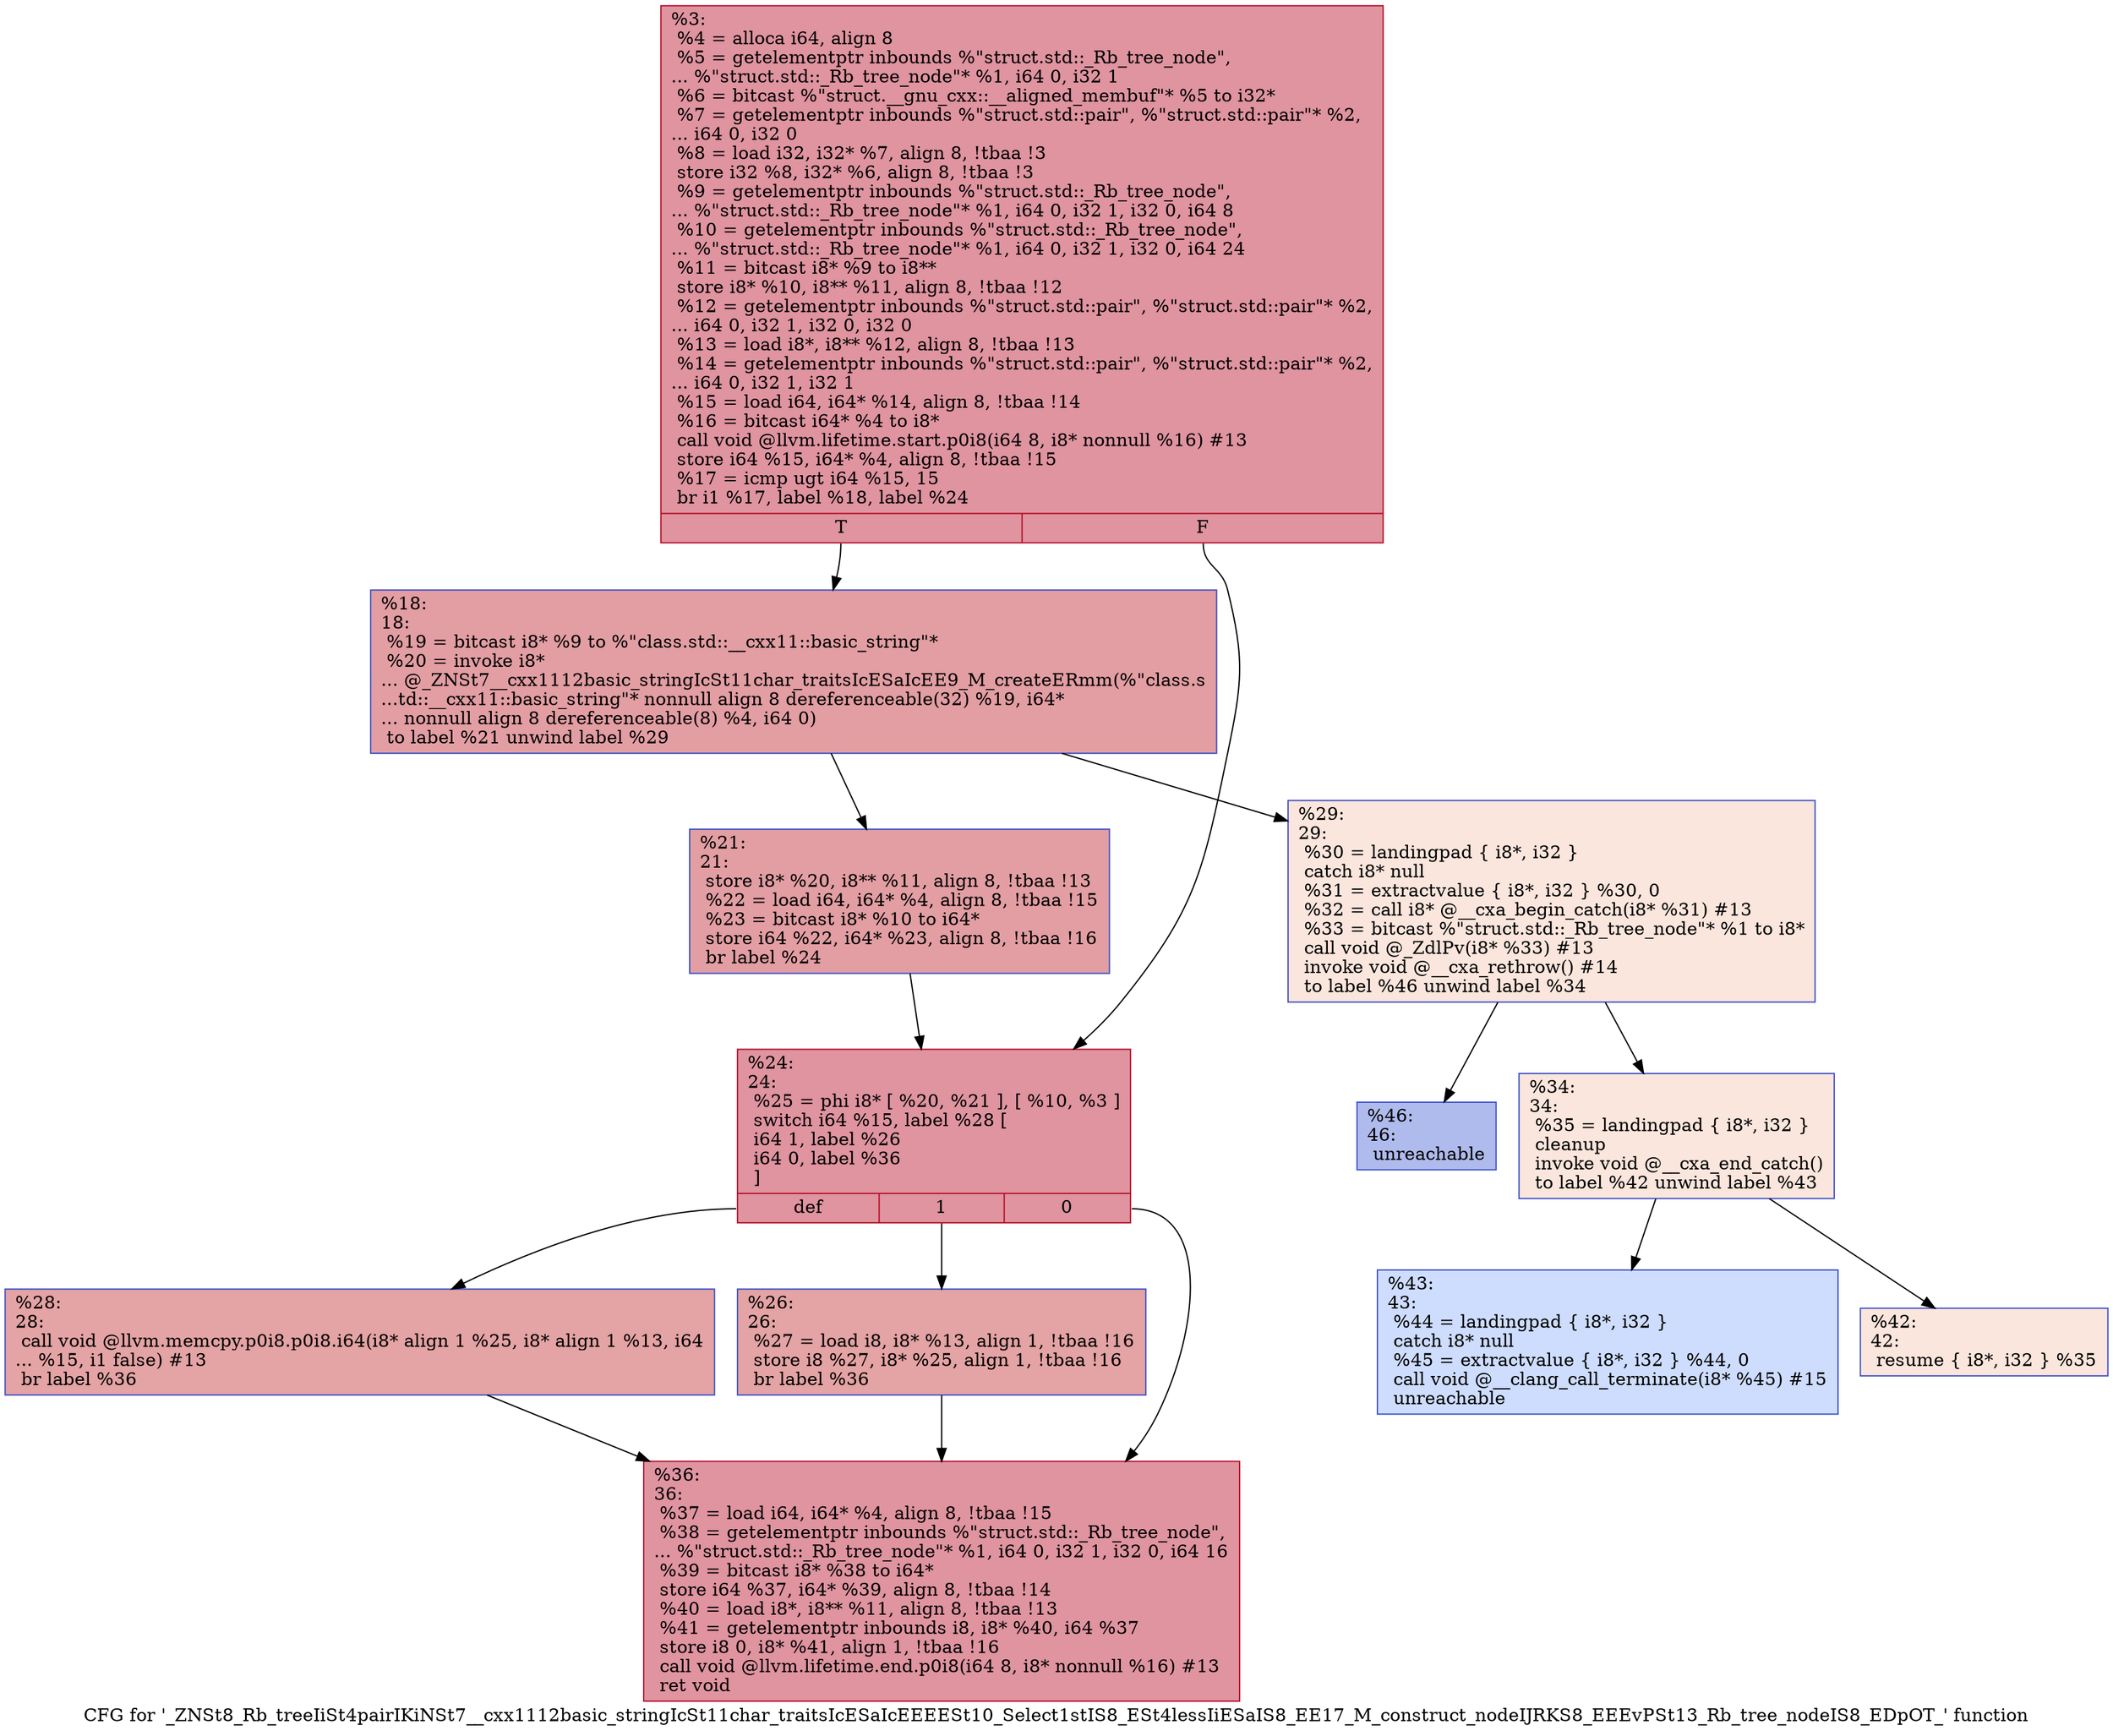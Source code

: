 digraph "CFG for '_ZNSt8_Rb_treeIiSt4pairIKiNSt7__cxx1112basic_stringIcSt11char_traitsIcESaIcEEEESt10_Select1stIS8_ESt4lessIiESaIS8_EE17_M_construct_nodeIJRKS8_EEEvPSt13_Rb_tree_nodeIS8_EDpOT_' function" {
	label="CFG for '_ZNSt8_Rb_treeIiSt4pairIKiNSt7__cxx1112basic_stringIcSt11char_traitsIcESaIcEEEESt10_Select1stIS8_ESt4lessIiESaIS8_EE17_M_construct_nodeIJRKS8_EEEvPSt13_Rb_tree_nodeIS8_EDpOT_' function";

	Node0x564973d0af60 [shape=record,color="#b70d28ff", style=filled, fillcolor="#b70d2870",label="{%3:\l  %4 = alloca i64, align 8\l  %5 = getelementptr inbounds %\"struct.std::_Rb_tree_node\",\l... %\"struct.std::_Rb_tree_node\"* %1, i64 0, i32 1\l  %6 = bitcast %\"struct.__gnu_cxx::__aligned_membuf\"* %5 to i32*\l  %7 = getelementptr inbounds %\"struct.std::pair\", %\"struct.std::pair\"* %2,\l... i64 0, i32 0\l  %8 = load i32, i32* %7, align 8, !tbaa !3\l  store i32 %8, i32* %6, align 8, !tbaa !3\l  %9 = getelementptr inbounds %\"struct.std::_Rb_tree_node\",\l... %\"struct.std::_Rb_tree_node\"* %1, i64 0, i32 1, i32 0, i64 8\l  %10 = getelementptr inbounds %\"struct.std::_Rb_tree_node\",\l... %\"struct.std::_Rb_tree_node\"* %1, i64 0, i32 1, i32 0, i64 24\l  %11 = bitcast i8* %9 to i8**\l  store i8* %10, i8** %11, align 8, !tbaa !12\l  %12 = getelementptr inbounds %\"struct.std::pair\", %\"struct.std::pair\"* %2,\l... i64 0, i32 1, i32 0, i32 0\l  %13 = load i8*, i8** %12, align 8, !tbaa !13\l  %14 = getelementptr inbounds %\"struct.std::pair\", %\"struct.std::pair\"* %2,\l... i64 0, i32 1, i32 1\l  %15 = load i64, i64* %14, align 8, !tbaa !14\l  %16 = bitcast i64* %4 to i8*\l  call void @llvm.lifetime.start.p0i8(i64 8, i8* nonnull %16) #13\l  store i64 %15, i64* %4, align 8, !tbaa !15\l  %17 = icmp ugt i64 %15, 15\l  br i1 %17, label %18, label %24\l|{<s0>T|<s1>F}}"];
	Node0x564973d0af60:s0 -> Node0x564973d0db40;
	Node0x564973d0af60:s1 -> Node0x564973d0db90;
	Node0x564973d0db40 [shape=record,color="#3d50c3ff", style=filled, fillcolor="#be242e70",label="{%18:\l18:                                               \l  %19 = bitcast i8* %9 to %\"class.std::__cxx11::basic_string\"*\l  %20 = invoke i8*\l... @_ZNSt7__cxx1112basic_stringIcSt11char_traitsIcESaIcEE9_M_createERmm(%\"class.s\l...td::__cxx11::basic_string\"* nonnull align 8 dereferenceable(32) %19, i64*\l... nonnull align 8 dereferenceable(8) %4, i64 0)\l          to label %21 unwind label %29\l}"];
	Node0x564973d0db40 -> Node0x564973d0dd50;
	Node0x564973d0db40 -> Node0x564973d0dda0;
	Node0x564973d0dd50 [shape=record,color="#3d50c3ff", style=filled, fillcolor="#be242e70",label="{%21:\l21:                                               \l  store i8* %20, i8** %11, align 8, !tbaa !13\l  %22 = load i64, i64* %4, align 8, !tbaa !15\l  %23 = bitcast i8* %10 to i64*\l  store i64 %22, i64* %23, align 8, !tbaa !16\l  br label %24\l}"];
	Node0x564973d0dd50 -> Node0x564973d0db90;
	Node0x564973d0db90 [shape=record,color="#b70d28ff", style=filled, fillcolor="#b70d2870",label="{%24:\l24:                                               \l  %25 = phi i8* [ %20, %21 ], [ %10, %3 ]\l  switch i64 %15, label %28 [\l    i64 1, label %26\l    i64 0, label %36\l  ]\l|{<s0>def|<s1>1|<s2>0}}"];
	Node0x564973d0db90:s0 -> Node0x564973d0e1d0;
	Node0x564973d0db90:s1 -> Node0x564973d0e220;
	Node0x564973d0db90:s2 -> Node0x564973d0e270;
	Node0x564973d0e220 [shape=record,color="#3d50c3ff", style=filled, fillcolor="#c32e3170",label="{%26:\l26:                                               \l  %27 = load i8, i8* %13, align 1, !tbaa !16\l  store i8 %27, i8* %25, align 1, !tbaa !16\l  br label %36\l}"];
	Node0x564973d0e220 -> Node0x564973d0e270;
	Node0x564973d0e1d0 [shape=record,color="#3d50c3ff", style=filled, fillcolor="#c32e3170",label="{%28:\l28:                                               \l  call void @llvm.memcpy.p0i8.p0i8.i64(i8* align 1 %25, i8* align 1 %13, i64\l... %15, i1 false) #13\l  br label %36\l}"];
	Node0x564973d0e1d0 -> Node0x564973d0e270;
	Node0x564973d0dda0 [shape=record,color="#3d50c3ff", style=filled, fillcolor="#f3c7b170",label="{%29:\l29:                                               \l  %30 = landingpad \{ i8*, i32 \}\l          catch i8* null\l  %31 = extractvalue \{ i8*, i32 \} %30, 0\l  %32 = call i8* @__cxa_begin_catch(i8* %31) #13\l  %33 = bitcast %\"struct.std::_Rb_tree_node\"* %1 to i8*\l  call void @_ZdlPv(i8* %33) #13\l  invoke void @__cxa_rethrow() #14\l          to label %46 unwind label %34\l}"];
	Node0x564973d0dda0 -> Node0x564973d0ea00;
	Node0x564973d0dda0 -> Node0x564973d0ea50;
	Node0x564973d0ea50 [shape=record,color="#3d50c3ff", style=filled, fillcolor="#f3c7b170",label="{%34:\l34:                                               \l  %35 = landingpad \{ i8*, i32 \}\l          cleanup\l  invoke void @__cxa_end_catch()\l          to label %42 unwind label %43\l}"];
	Node0x564973d0ea50 -> Node0x564973d0ec20;
	Node0x564973d0ea50 -> Node0x564973d0ec70;
	Node0x564973d0e270 [shape=record,color="#b70d28ff", style=filled, fillcolor="#b70d2870",label="{%36:\l36:                                               \l  %37 = load i64, i64* %4, align 8, !tbaa !15\l  %38 = getelementptr inbounds %\"struct.std::_Rb_tree_node\",\l... %\"struct.std::_Rb_tree_node\"* %1, i64 0, i32 1, i32 0, i64 16\l  %39 = bitcast i8* %38 to i64*\l  store i64 %37, i64* %39, align 8, !tbaa !14\l  %40 = load i8*, i8** %11, align 8, !tbaa !13\l  %41 = getelementptr inbounds i8, i8* %40, i64 %37\l  store i8 0, i8* %41, align 1, !tbaa !16\l  call void @llvm.lifetime.end.p0i8(i64 8, i8* nonnull %16) #13\l  ret void\l}"];
	Node0x564973d0ec20 [shape=record,color="#3d50c3ff", style=filled, fillcolor="#f3c7b170",label="{%42:\l42:                                               \l  resume \{ i8*, i32 \} %35\l}"];
	Node0x564973d0ec70 [shape=record,color="#3d50c3ff", style=filled, fillcolor="#8fb1fe70",label="{%43:\l43:                                               \l  %44 = landingpad \{ i8*, i32 \}\l          catch i8* null\l  %45 = extractvalue \{ i8*, i32 \} %44, 0\l  call void @__clang_call_terminate(i8* %45) #15\l  unreachable\l}"];
	Node0x564973d0ea00 [shape=record,color="#3d50c3ff", style=filled, fillcolor="#4c66d670",label="{%46:\l46:                                               \l  unreachable\l}"];
}
